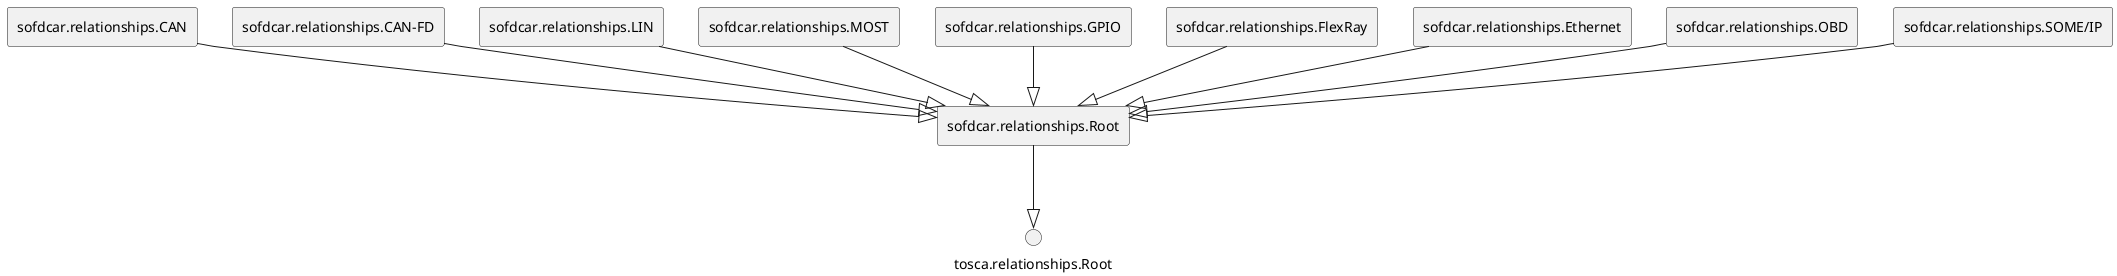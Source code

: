 @startuml
skinparam componentStyle rectangle


rectangle "sofdcar.relationships.Root"

rectangle "sofdcar.relationships.CAN"

rectangle "sofdcar.relationships.CAN-FD"

rectangle "sofdcar.relationships.LIN"

rectangle "sofdcar.relationships.MOST"

rectangle "sofdcar.relationships.GPIO"

rectangle "sofdcar.relationships.FlexRay"

rectangle "sofdcar.relationships.Ethernet"

rectangle "sofdcar.relationships.OBD"

rectangle "sofdcar.relationships.SOME/IP"


"sofdcar.relationships.Root" --|> "tosca.relationships.Root"

"sofdcar.relationships.CAN" --|> "sofdcar.relationships.Root"

"sofdcar.relationships.CAN-FD" --|> "sofdcar.relationships.Root"

"sofdcar.relationships.LIN" --|> "sofdcar.relationships.Root"

"sofdcar.relationships.MOST" --|> "sofdcar.relationships.Root"

"sofdcar.relationships.GPIO" --|> "sofdcar.relationships.Root"

"sofdcar.relationships.FlexRay" --|> "sofdcar.relationships.Root"

"sofdcar.relationships.Ethernet" --|> "sofdcar.relationships.Root"

"sofdcar.relationships.OBD" --|> "sofdcar.relationships.Root"

"sofdcar.relationships.SOME/IP" --|> "sofdcar.relationships.Root"

@enduml